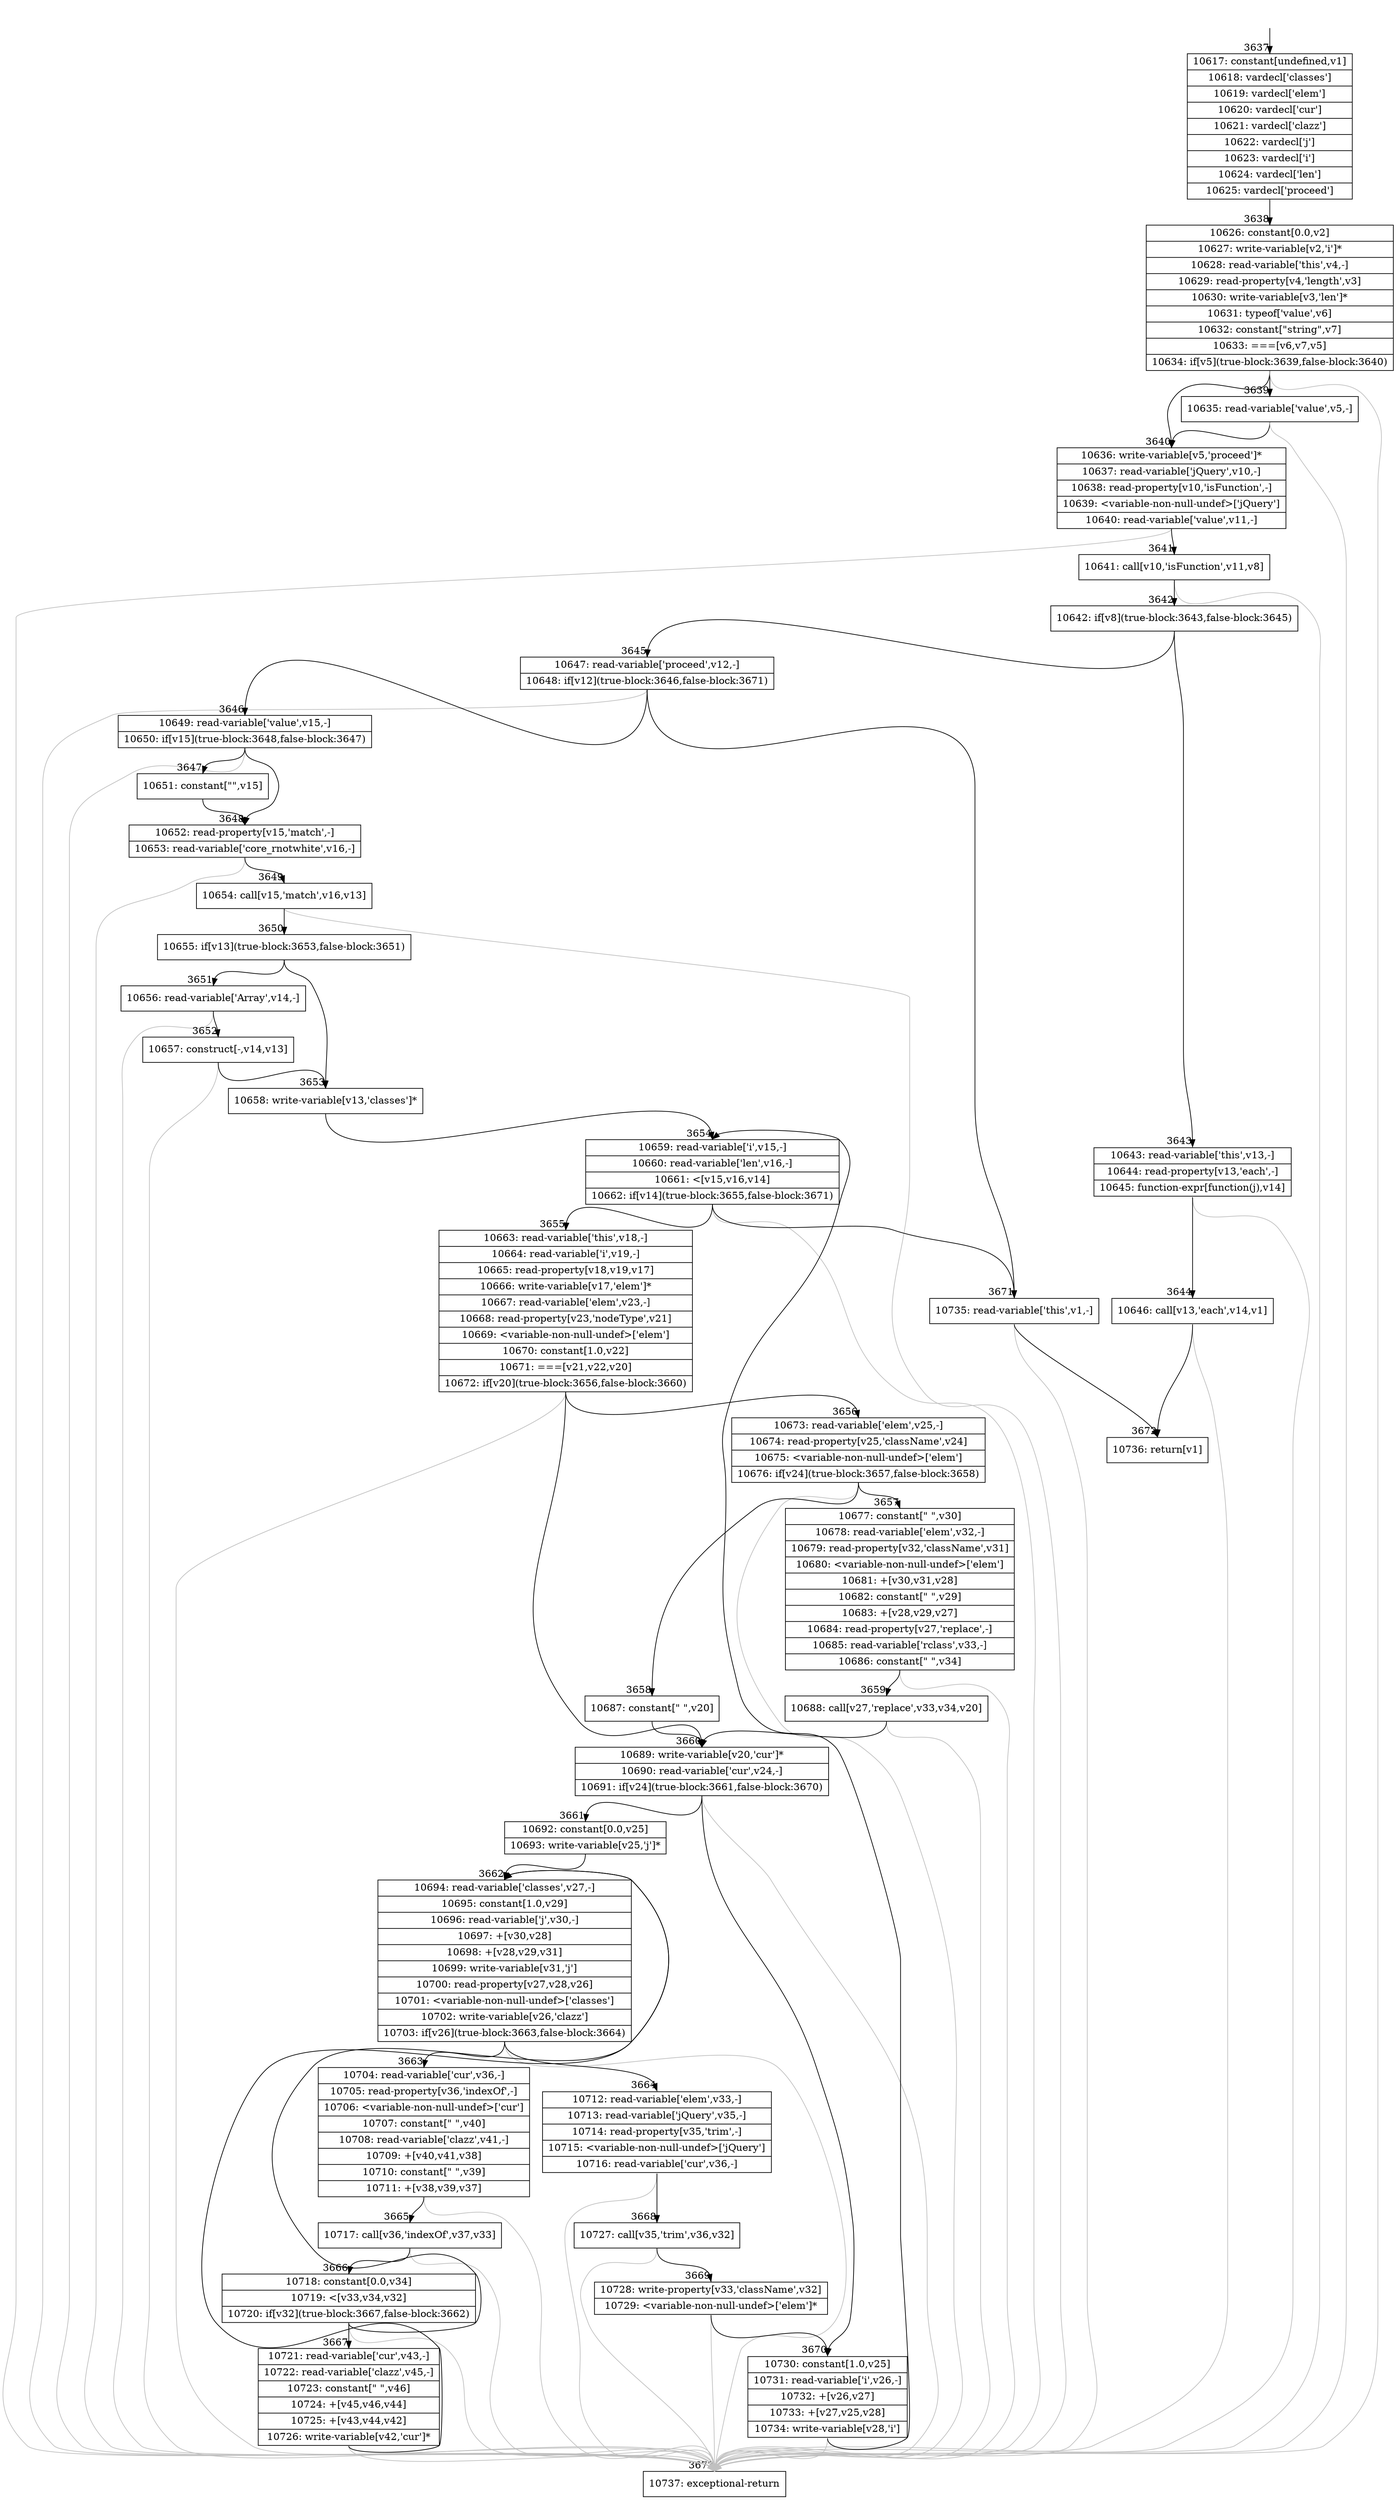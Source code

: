 digraph {
rankdir="TD"
BB_entry248[shape=none,label=""];
BB_entry248 -> BB3637 [tailport=s, headport=n, headlabel="    3637"]
BB3637 [shape=record label="{10617: constant[undefined,v1]|10618: vardecl['classes']|10619: vardecl['elem']|10620: vardecl['cur']|10621: vardecl['clazz']|10622: vardecl['j']|10623: vardecl['i']|10624: vardecl['len']|10625: vardecl['proceed']}" ] 
BB3637 -> BB3638 [tailport=s, headport=n, headlabel="      3638"]
BB3638 [shape=record label="{10626: constant[0.0,v2]|10627: write-variable[v2,'i']*|10628: read-variable['this',v4,-]|10629: read-property[v4,'length',v3]|10630: write-variable[v3,'len']*|10631: typeof['value',v6]|10632: constant[\"string\",v7]|10633: ===[v6,v7,v5]|10634: if[v5](true-block:3639,false-block:3640)}" ] 
BB3638 -> BB3640 [tailport=s, headport=n, headlabel="      3640"]
BB3638 -> BB3639 [tailport=s, headport=n, headlabel="      3639"]
BB3638 -> BB3673 [tailport=s, headport=n, color=gray, headlabel="      3673"]
BB3639 [shape=record label="{10635: read-variable['value',v5,-]}" ] 
BB3639 -> BB3640 [tailport=s, headport=n]
BB3639 -> BB3673 [tailport=s, headport=n, color=gray]
BB3640 [shape=record label="{10636: write-variable[v5,'proceed']*|10637: read-variable['jQuery',v10,-]|10638: read-property[v10,'isFunction',-]|10639: \<variable-non-null-undef\>['jQuery']|10640: read-variable['value',v11,-]}" ] 
BB3640 -> BB3641 [tailport=s, headport=n, headlabel="      3641"]
BB3640 -> BB3673 [tailport=s, headport=n, color=gray]
BB3641 [shape=record label="{10641: call[v10,'isFunction',v11,v8]}" ] 
BB3641 -> BB3642 [tailport=s, headport=n, headlabel="      3642"]
BB3641 -> BB3673 [tailport=s, headport=n, color=gray]
BB3642 [shape=record label="{10642: if[v8](true-block:3643,false-block:3645)}" ] 
BB3642 -> BB3643 [tailport=s, headport=n, headlabel="      3643"]
BB3642 -> BB3645 [tailport=s, headport=n, headlabel="      3645"]
BB3643 [shape=record label="{10643: read-variable['this',v13,-]|10644: read-property[v13,'each',-]|10645: function-expr[function(j),v14]}" ] 
BB3643 -> BB3644 [tailport=s, headport=n, headlabel="      3644"]
BB3643 -> BB3673 [tailport=s, headport=n, color=gray]
BB3644 [shape=record label="{10646: call[v13,'each',v14,v1]}" ] 
BB3644 -> BB3672 [tailport=s, headport=n, headlabel="      3672"]
BB3644 -> BB3673 [tailport=s, headport=n, color=gray]
BB3645 [shape=record label="{10647: read-variable['proceed',v12,-]|10648: if[v12](true-block:3646,false-block:3671)}" ] 
BB3645 -> BB3646 [tailport=s, headport=n, headlabel="      3646"]
BB3645 -> BB3671 [tailport=s, headport=n, headlabel="      3671"]
BB3645 -> BB3673 [tailport=s, headport=n, color=gray]
BB3646 [shape=record label="{10649: read-variable['value',v15,-]|10650: if[v15](true-block:3648,false-block:3647)}" ] 
BB3646 -> BB3648 [tailport=s, headport=n, headlabel="      3648"]
BB3646 -> BB3647 [tailport=s, headport=n, headlabel="      3647"]
BB3646 -> BB3673 [tailport=s, headport=n, color=gray]
BB3647 [shape=record label="{10651: constant[\"\",v15]}" ] 
BB3647 -> BB3648 [tailport=s, headport=n]
BB3648 [shape=record label="{10652: read-property[v15,'match',-]|10653: read-variable['core_rnotwhite',v16,-]}" ] 
BB3648 -> BB3649 [tailport=s, headport=n, headlabel="      3649"]
BB3648 -> BB3673 [tailport=s, headport=n, color=gray]
BB3649 [shape=record label="{10654: call[v15,'match',v16,v13]}" ] 
BB3649 -> BB3650 [tailport=s, headport=n, headlabel="      3650"]
BB3649 -> BB3673 [tailport=s, headport=n, color=gray]
BB3650 [shape=record label="{10655: if[v13](true-block:3653,false-block:3651)}" ] 
BB3650 -> BB3653 [tailport=s, headport=n, headlabel="      3653"]
BB3650 -> BB3651 [tailport=s, headport=n, headlabel="      3651"]
BB3651 [shape=record label="{10656: read-variable['Array',v14,-]}" ] 
BB3651 -> BB3652 [tailport=s, headport=n, headlabel="      3652"]
BB3651 -> BB3673 [tailport=s, headport=n, color=gray]
BB3652 [shape=record label="{10657: construct[-,v14,v13]}" ] 
BB3652 -> BB3653 [tailport=s, headport=n]
BB3652 -> BB3673 [tailport=s, headport=n, color=gray]
BB3653 [shape=record label="{10658: write-variable[v13,'classes']*}" ] 
BB3653 -> BB3654 [tailport=s, headport=n, headlabel="      3654"]
BB3654 [shape=record label="{10659: read-variable['i',v15,-]|10660: read-variable['len',v16,-]|10661: \<[v15,v16,v14]|10662: if[v14](true-block:3655,false-block:3671)}" ] 
BB3654 -> BB3655 [tailport=s, headport=n, headlabel="      3655"]
BB3654 -> BB3671 [tailport=s, headport=n]
BB3654 -> BB3673 [tailport=s, headport=n, color=gray]
BB3655 [shape=record label="{10663: read-variable['this',v18,-]|10664: read-variable['i',v19,-]|10665: read-property[v18,v19,v17]|10666: write-variable[v17,'elem']*|10667: read-variable['elem',v23,-]|10668: read-property[v23,'nodeType',v21]|10669: \<variable-non-null-undef\>['elem']|10670: constant[1.0,v22]|10671: ===[v21,v22,v20]|10672: if[v20](true-block:3656,false-block:3660)}" ] 
BB3655 -> BB3660 [tailport=s, headport=n, headlabel="      3660"]
BB3655 -> BB3656 [tailport=s, headport=n, headlabel="      3656"]
BB3655 -> BB3673 [tailport=s, headport=n, color=gray]
BB3656 [shape=record label="{10673: read-variable['elem',v25,-]|10674: read-property[v25,'className',v24]|10675: \<variable-non-null-undef\>['elem']|10676: if[v24](true-block:3657,false-block:3658)}" ] 
BB3656 -> BB3657 [tailport=s, headport=n, headlabel="      3657"]
BB3656 -> BB3658 [tailport=s, headport=n, headlabel="      3658"]
BB3656 -> BB3673 [tailport=s, headport=n, color=gray]
BB3657 [shape=record label="{10677: constant[\" \",v30]|10678: read-variable['elem',v32,-]|10679: read-property[v32,'className',v31]|10680: \<variable-non-null-undef\>['elem']|10681: +[v30,v31,v28]|10682: constant[\" \",v29]|10683: +[v28,v29,v27]|10684: read-property[v27,'replace',-]|10685: read-variable['rclass',v33,-]|10686: constant[\" \",v34]}" ] 
BB3657 -> BB3659 [tailport=s, headport=n, headlabel="      3659"]
BB3657 -> BB3673 [tailport=s, headport=n, color=gray]
BB3658 [shape=record label="{10687: constant[\" \",v20]}" ] 
BB3658 -> BB3660 [tailport=s, headport=n]
BB3659 [shape=record label="{10688: call[v27,'replace',v33,v34,v20]}" ] 
BB3659 -> BB3660 [tailport=s, headport=n]
BB3659 -> BB3673 [tailport=s, headport=n, color=gray]
BB3660 [shape=record label="{10689: write-variable[v20,'cur']*|10690: read-variable['cur',v24,-]|10691: if[v24](true-block:3661,false-block:3670)}" ] 
BB3660 -> BB3661 [tailport=s, headport=n, headlabel="      3661"]
BB3660 -> BB3670 [tailport=s, headport=n, headlabel="      3670"]
BB3660 -> BB3673 [tailport=s, headport=n, color=gray]
BB3661 [shape=record label="{10692: constant[0.0,v25]|10693: write-variable[v25,'j']*}" ] 
BB3661 -> BB3662 [tailport=s, headport=n, headlabel="      3662"]
BB3662 [shape=record label="{10694: read-variable['classes',v27,-]|10695: constant[1.0,v29]|10696: read-variable['j',v30,-]|10697: +[v30,v28]|10698: +[v28,v29,v31]|10699: write-variable[v31,'j']|10700: read-property[v27,v28,v26]|10701: \<variable-non-null-undef\>['classes']|10702: write-variable[v26,'clazz']|10703: if[v26](true-block:3663,false-block:3664)}" ] 
BB3662 -> BB3663 [tailport=s, headport=n, headlabel="      3663"]
BB3662 -> BB3664 [tailport=s, headport=n, headlabel="      3664"]
BB3662 -> BB3673 [tailport=s, headport=n, color=gray]
BB3663 [shape=record label="{10704: read-variable['cur',v36,-]|10705: read-property[v36,'indexOf',-]|10706: \<variable-non-null-undef\>['cur']|10707: constant[\" \",v40]|10708: read-variable['clazz',v41,-]|10709: +[v40,v41,v38]|10710: constant[\" \",v39]|10711: +[v38,v39,v37]}" ] 
BB3663 -> BB3665 [tailport=s, headport=n, headlabel="      3665"]
BB3663 -> BB3673 [tailport=s, headport=n, color=gray]
BB3664 [shape=record label="{10712: read-variable['elem',v33,-]|10713: read-variable['jQuery',v35,-]|10714: read-property[v35,'trim',-]|10715: \<variable-non-null-undef\>['jQuery']|10716: read-variable['cur',v36,-]}" ] 
BB3664 -> BB3668 [tailport=s, headport=n, headlabel="      3668"]
BB3664 -> BB3673 [tailport=s, headport=n, color=gray]
BB3665 [shape=record label="{10717: call[v36,'indexOf',v37,v33]}" ] 
BB3665 -> BB3666 [tailport=s, headport=n, headlabel="      3666"]
BB3665 -> BB3673 [tailport=s, headport=n, color=gray]
BB3666 [shape=record label="{10718: constant[0.0,v34]|10719: \<[v33,v34,v32]|10720: if[v32](true-block:3667,false-block:3662)}" ] 
BB3666 -> BB3667 [tailport=s, headport=n, headlabel="      3667"]
BB3666 -> BB3662 [tailport=s, headport=n]
BB3666 -> BB3673 [tailport=s, headport=n, color=gray]
BB3667 [shape=record label="{10721: read-variable['cur',v43,-]|10722: read-variable['clazz',v45,-]|10723: constant[\" \",v46]|10724: +[v45,v46,v44]|10725: +[v43,v44,v42]|10726: write-variable[v42,'cur']*}" ] 
BB3667 -> BB3662 [tailport=s, headport=n]
BB3667 -> BB3673 [tailport=s, headport=n, color=gray]
BB3668 [shape=record label="{10727: call[v35,'trim',v36,v32]}" ] 
BB3668 -> BB3669 [tailport=s, headport=n, headlabel="      3669"]
BB3668 -> BB3673 [tailport=s, headport=n, color=gray]
BB3669 [shape=record label="{10728: write-property[v33,'className',v32]|10729: \<variable-non-null-undef\>['elem']*}" ] 
BB3669 -> BB3670 [tailport=s, headport=n]
BB3669 -> BB3673 [tailport=s, headport=n, color=gray]
BB3670 [shape=record label="{10730: constant[1.0,v25]|10731: read-variable['i',v26,-]|10732: +[v26,v27]|10733: +[v27,v25,v28]|10734: write-variable[v28,'i']}" ] 
BB3670 -> BB3654 [tailport=s, headport=n]
BB3670 -> BB3673 [tailport=s, headport=n, color=gray]
BB3671 [shape=record label="{10735: read-variable['this',v1,-]}" ] 
BB3671 -> BB3672 [tailport=s, headport=n]
BB3671 -> BB3673 [tailport=s, headport=n, color=gray]
BB3672 [shape=record label="{10736: return[v1]}" ] 
BB3673 [shape=record label="{10737: exceptional-return}" ] 
}
